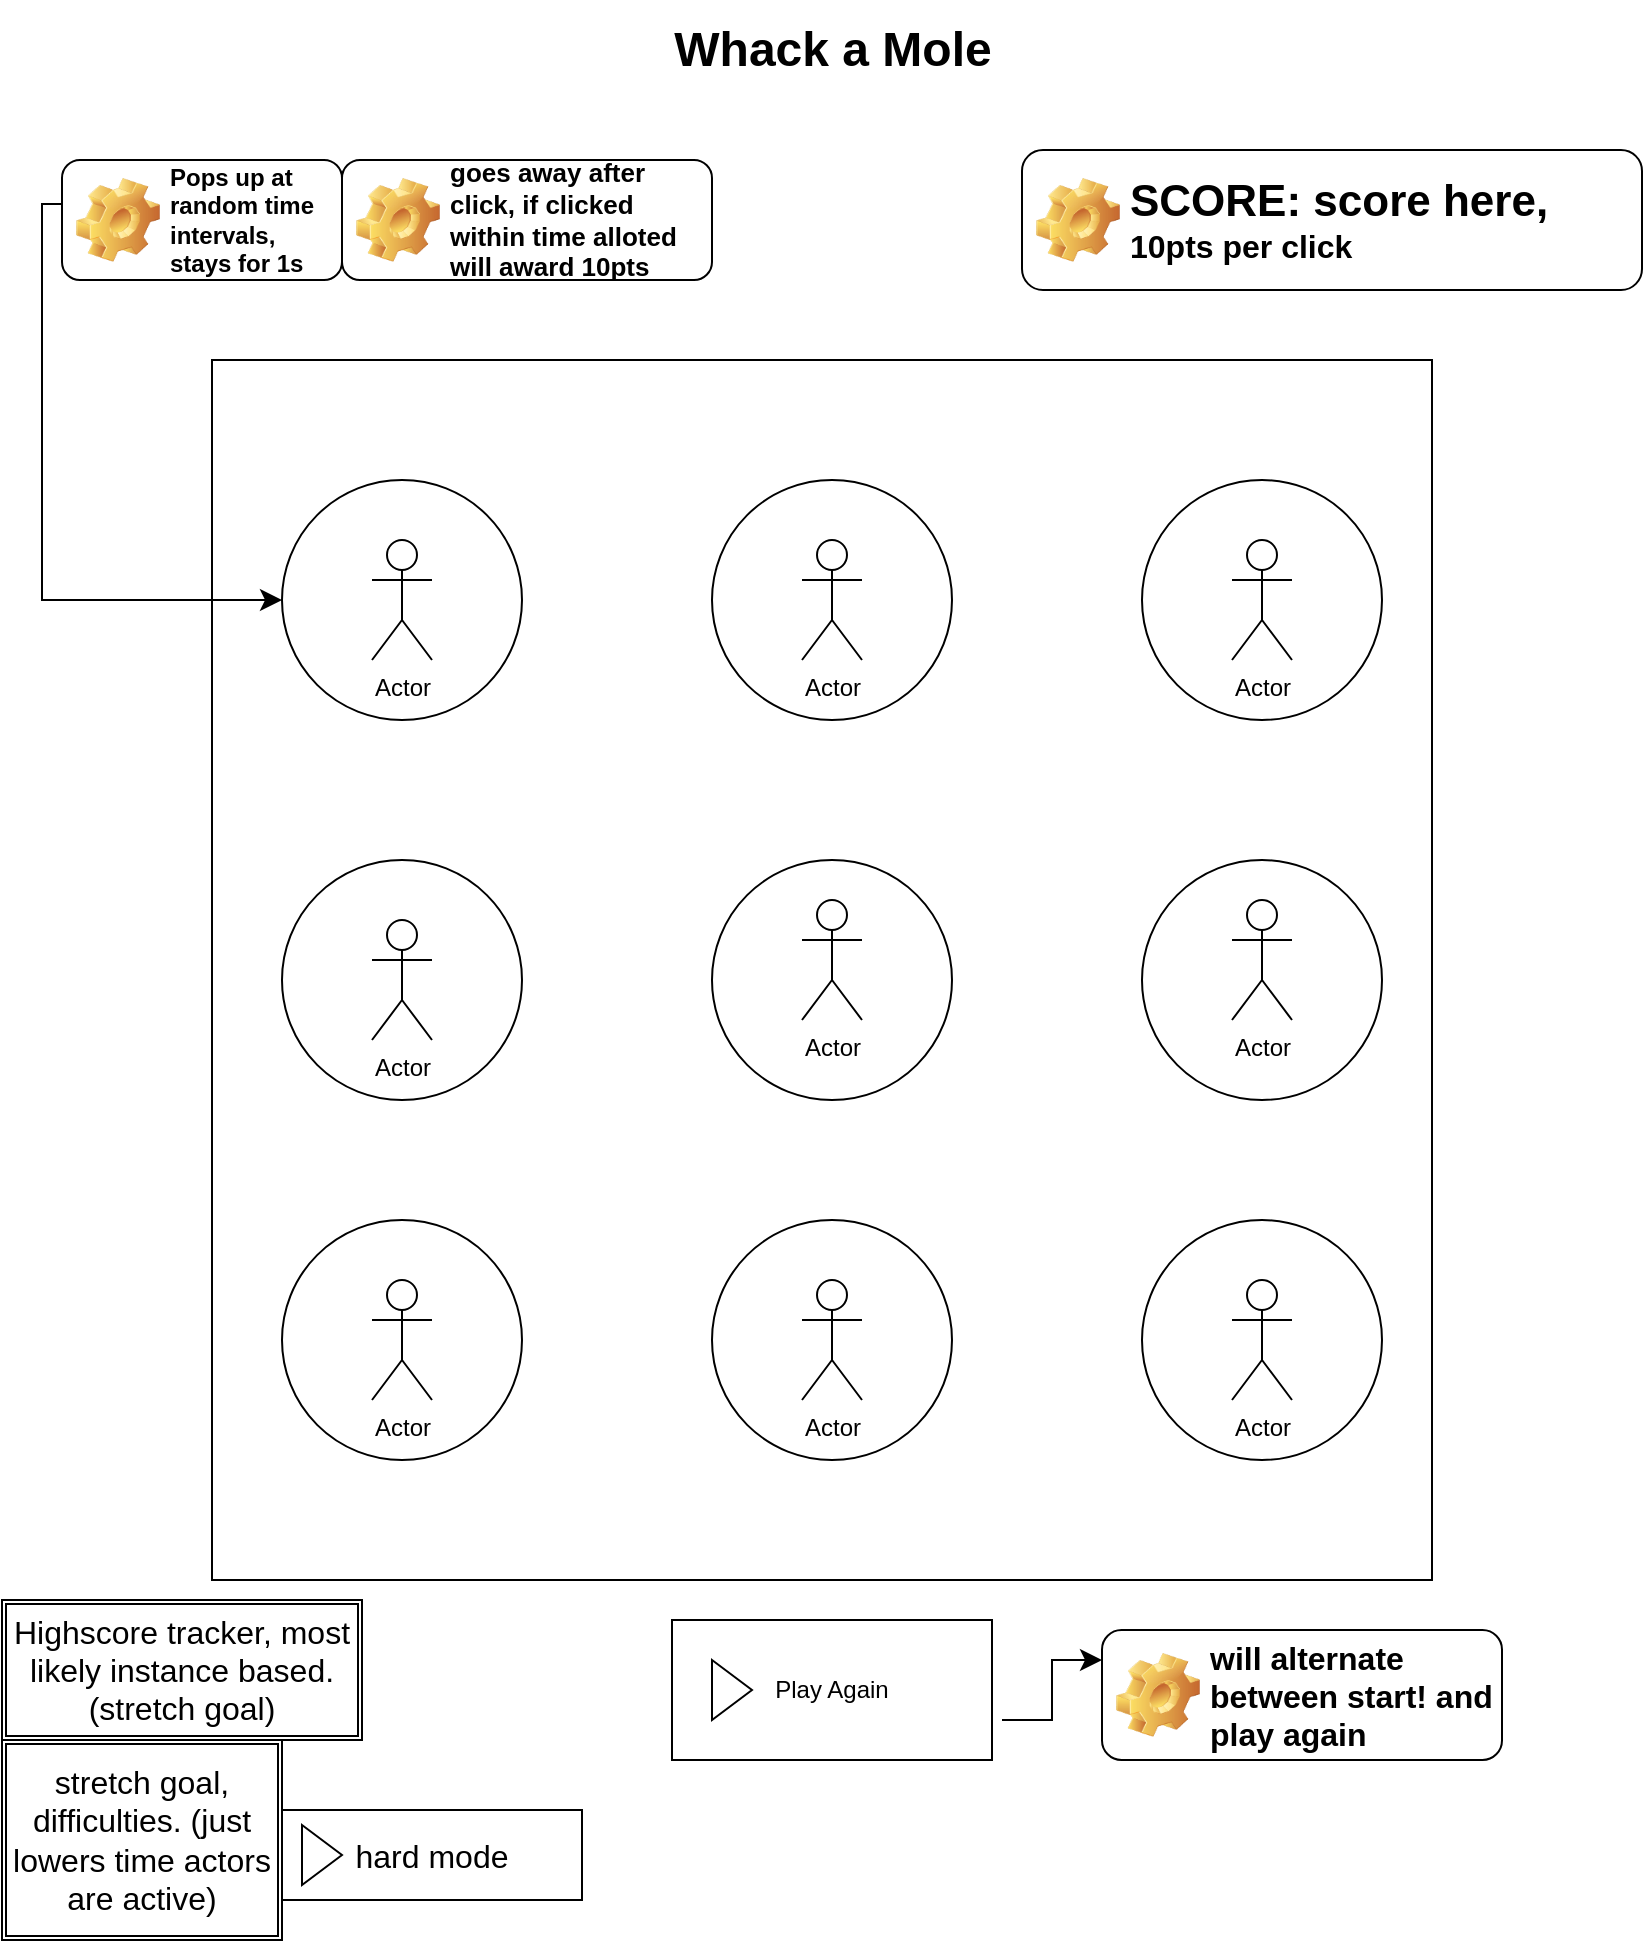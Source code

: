 <mxfile>
    <diagram id="9Yg6ez4GqcSqNnpzsp8f" name="Page-1">
        <mxGraphModel dx="1431" dy="926" grid="1" gridSize="10" guides="1" tooltips="1" connect="1" arrows="1" fold="1" page="1" pageScale="1" pageWidth="850" pageHeight="1100" math="0" shadow="0">
            <root>
                <mxCell id="0"/>
                <mxCell id="1" parent="0"/>
                <mxCell id="2" value="" style="whiteSpace=wrap;html=1;aspect=fixed;" parent="1" vertex="1">
                    <mxGeometry x="115" y="200" width="610" height="610" as="geometry"/>
                </mxCell>
                <mxCell id="4" value="" style="ellipse;whiteSpace=wrap;html=1;aspect=fixed;" parent="1" vertex="1">
                    <mxGeometry x="150" y="260" width="120" height="120" as="geometry"/>
                </mxCell>
                <mxCell id="8" value="" style="ellipse;whiteSpace=wrap;html=1;aspect=fixed;" parent="1" vertex="1">
                    <mxGeometry x="365" y="260" width="120" height="120" as="geometry"/>
                </mxCell>
                <mxCell id="9" value="" style="ellipse;whiteSpace=wrap;html=1;aspect=fixed;" parent="1" vertex="1">
                    <mxGeometry x="150" y="450" width="120" height="120" as="geometry"/>
                </mxCell>
                <mxCell id="10" value="" style="ellipse;whiteSpace=wrap;html=1;aspect=fixed;" parent="1" vertex="1">
                    <mxGeometry x="580" y="260" width="120" height="120" as="geometry"/>
                </mxCell>
                <mxCell id="11" value="" style="ellipse;whiteSpace=wrap;html=1;aspect=fixed;" parent="1" vertex="1">
                    <mxGeometry x="365" y="450" width="120" height="120" as="geometry"/>
                </mxCell>
                <mxCell id="12" value="" style="ellipse;whiteSpace=wrap;html=1;aspect=fixed;" parent="1" vertex="1">
                    <mxGeometry x="580" y="450" width="120" height="120" as="geometry"/>
                </mxCell>
                <mxCell id="13" value="" style="ellipse;whiteSpace=wrap;html=1;aspect=fixed;" parent="1" vertex="1">
                    <mxGeometry x="150" y="630" width="120" height="120" as="geometry"/>
                </mxCell>
                <mxCell id="14" value="" style="ellipse;whiteSpace=wrap;html=1;aspect=fixed;" parent="1" vertex="1">
                    <mxGeometry x="365" y="630" width="120" height="120" as="geometry"/>
                </mxCell>
                <mxCell id="15" value="" style="ellipse;whiteSpace=wrap;html=1;aspect=fixed;" parent="1" vertex="1">
                    <mxGeometry x="580" y="630" width="120" height="120" as="geometry"/>
                </mxCell>
                <mxCell id="18" value="Actor" style="shape=umlActor;verticalLabelPosition=bottom;verticalAlign=top;html=1;outlineConnect=0;" parent="1" vertex="1">
                    <mxGeometry x="195" y="290" width="30" height="60" as="geometry"/>
                </mxCell>
                <mxCell id="19" value="Actor" style="shape=umlActor;verticalLabelPosition=bottom;verticalAlign=top;html=1;outlineConnect=0;" parent="1" vertex="1">
                    <mxGeometry x="410" y="290" width="30" height="60" as="geometry"/>
                </mxCell>
                <mxCell id="20" value="Actor" style="shape=umlActor;verticalLabelPosition=bottom;verticalAlign=top;html=1;outlineConnect=0;" parent="1" vertex="1">
                    <mxGeometry x="625" y="290" width="30" height="60" as="geometry"/>
                </mxCell>
                <mxCell id="22" value="Actor" style="shape=umlActor;verticalLabelPosition=bottom;verticalAlign=top;html=1;outlineConnect=0;" parent="1" vertex="1">
                    <mxGeometry x="410" y="470" width="30" height="60" as="geometry"/>
                </mxCell>
                <mxCell id="23" value="Actor" style="shape=umlActor;verticalLabelPosition=bottom;verticalAlign=top;html=1;outlineConnect=0;" parent="1" vertex="1">
                    <mxGeometry x="625" y="470" width="30" height="60" as="geometry"/>
                </mxCell>
                <mxCell id="24" value="Actor" style="shape=umlActor;verticalLabelPosition=bottom;verticalAlign=top;html=1;outlineConnect=0;" parent="1" vertex="1">
                    <mxGeometry x="195" y="480" width="30" height="60" as="geometry"/>
                </mxCell>
                <mxCell id="25" value="Actor" style="shape=umlActor;verticalLabelPosition=bottom;verticalAlign=top;html=1;outlineConnect=0;" parent="1" vertex="1">
                    <mxGeometry x="195" y="660" width="30" height="60" as="geometry"/>
                </mxCell>
                <mxCell id="26" value="Actor" style="shape=umlActor;verticalLabelPosition=bottom;verticalAlign=top;html=1;outlineConnect=0;" parent="1" vertex="1">
                    <mxGeometry x="410" y="660" width="30" height="60" as="geometry"/>
                </mxCell>
                <mxCell id="27" value="Actor" style="shape=umlActor;verticalLabelPosition=bottom;verticalAlign=top;html=1;outlineConnect=0;fontFamily=Helvetica;" parent="1" vertex="1">
                    <mxGeometry x="625" y="660" width="30" height="60" as="geometry"/>
                </mxCell>
                <mxCell id="28" value="Play Again" style="html=1;whiteSpace=wrap;container=1;recursiveResize=0;collapsible=0;fontFamily=Helvetica;" parent="1" vertex="1">
                    <mxGeometry x="345" y="830" width="160" height="70" as="geometry"/>
                </mxCell>
                <mxCell id="29" value="" style="triangle;html=1;whiteSpace=wrap;fontFamily=Helvetica;" parent="28" vertex="1">
                    <mxGeometry x="20" y="20" width="20" height="30" as="geometry"/>
                </mxCell>
                <mxCell id="30" value="Pops up at random time intervals, stays for 1s" style="label;whiteSpace=wrap;html=1;image=img/clipart/Gear_128x128.png;fontFamily=Helvetica;" parent="1" vertex="1">
                    <mxGeometry x="40" y="100" width="140" height="60" as="geometry"/>
                </mxCell>
                <mxCell id="32" value="" style="edgeStyle=elbowEdgeStyle;elbow=horizontal;endArrow=classic;html=1;curved=0;rounded=0;endSize=8;startSize=8;fontFamily=Helvetica;" parent="1" target="4" edge="1">
                    <mxGeometry width="50" height="50" relative="1" as="geometry">
                        <mxPoint x="40" y="122" as="sourcePoint"/>
                        <mxPoint x="330" y="70" as="targetPoint"/>
                        <Array as="points">
                            <mxPoint x="30" y="240"/>
                        </Array>
                    </mxGeometry>
                </mxCell>
                <mxCell id="33" value="&lt;span style=&quot;font-size: 22px;&quot;&gt;SCORE: score here, &lt;/span&gt;&lt;font style=&quot;font-size: 16px;&quot;&gt;10pts per click&lt;/font&gt;" style="label;whiteSpace=wrap;html=1;image=img/clipart/Gear_128x128.png;fontFamily=Helvetica;" parent="1" vertex="1">
                    <mxGeometry x="520" y="95" width="310" height="70" as="geometry"/>
                </mxCell>
                <mxCell id="34" value="goes away after click, if clicked within time alloted will award 10pts" style="label;whiteSpace=wrap;html=1;image=img/clipart/Gear_128x128.png;fontFamily=Helvetica;fontSize=13;" parent="1" vertex="1">
                    <mxGeometry x="180" y="100" width="185" height="60" as="geometry"/>
                </mxCell>
                <mxCell id="35" value="Highscore tracker, most likely instance based.&lt;br&gt;(stretch goal)" style="shape=ext;double=1;rounded=0;whiteSpace=wrap;html=1;fontFamily=Helvetica;fontSize=16;" parent="1" vertex="1">
                    <mxGeometry x="10" y="820" width="180" height="70" as="geometry"/>
                </mxCell>
                <mxCell id="36" value="will alternate between start! and play again" style="label;whiteSpace=wrap;html=1;image=img/clipart/Gear_128x128.png;fontFamily=Helvetica;fontSize=16;" parent="1" vertex="1">
                    <mxGeometry x="560" y="835" width="200" height="65" as="geometry"/>
                </mxCell>
                <mxCell id="37" value="" style="edgeStyle=segmentEdgeStyle;endArrow=classic;html=1;curved=0;rounded=0;endSize=8;startSize=8;fontFamily=Helvetica;fontSize=16;" parent="1" target="36" edge="1">
                    <mxGeometry width="50" height="50" relative="1" as="geometry">
                        <mxPoint x="510" y="880" as="sourcePoint"/>
                        <mxPoint x="530" y="830" as="targetPoint"/>
                        <Array as="points">
                            <mxPoint x="535" y="880"/>
                            <mxPoint x="535" y="850"/>
                        </Array>
                    </mxGeometry>
                </mxCell>
                <mxCell id="38" value="Whack a Mole" style="text;strokeColor=none;fillColor=none;html=1;fontSize=24;fontStyle=1;verticalAlign=middle;align=center;fontFamily=Helvetica;" parent="1" vertex="1">
                    <mxGeometry x="310" y="20" width="230" height="50" as="geometry"/>
                </mxCell>
                <mxCell id="39" value="stretch goal,&lt;br&gt;difficulties. (just lowers time actors are active)" style="shape=ext;double=1;rounded=0;whiteSpace=wrap;html=1;fontFamily=Helvetica;fontSize=16;" parent="1" vertex="1">
                    <mxGeometry x="10" y="890" width="140" height="100" as="geometry"/>
                </mxCell>
                <mxCell id="40" value="hard mode" style="html=1;whiteSpace=wrap;container=1;recursiveResize=0;collapsible=0;fontFamily=Helvetica;fontSize=16;" parent="1" vertex="1">
                    <mxGeometry x="150" y="925" width="150" height="45" as="geometry"/>
                </mxCell>
                <mxCell id="41" value="" style="triangle;html=1;whiteSpace=wrap;fontFamily=Helvetica;fontSize=16;" parent="40" vertex="1">
                    <mxGeometry x="10" y="7.5" width="20" height="30" as="geometry"/>
                </mxCell>
            </root>
        </mxGraphModel>
    </diagram>
</mxfile>
